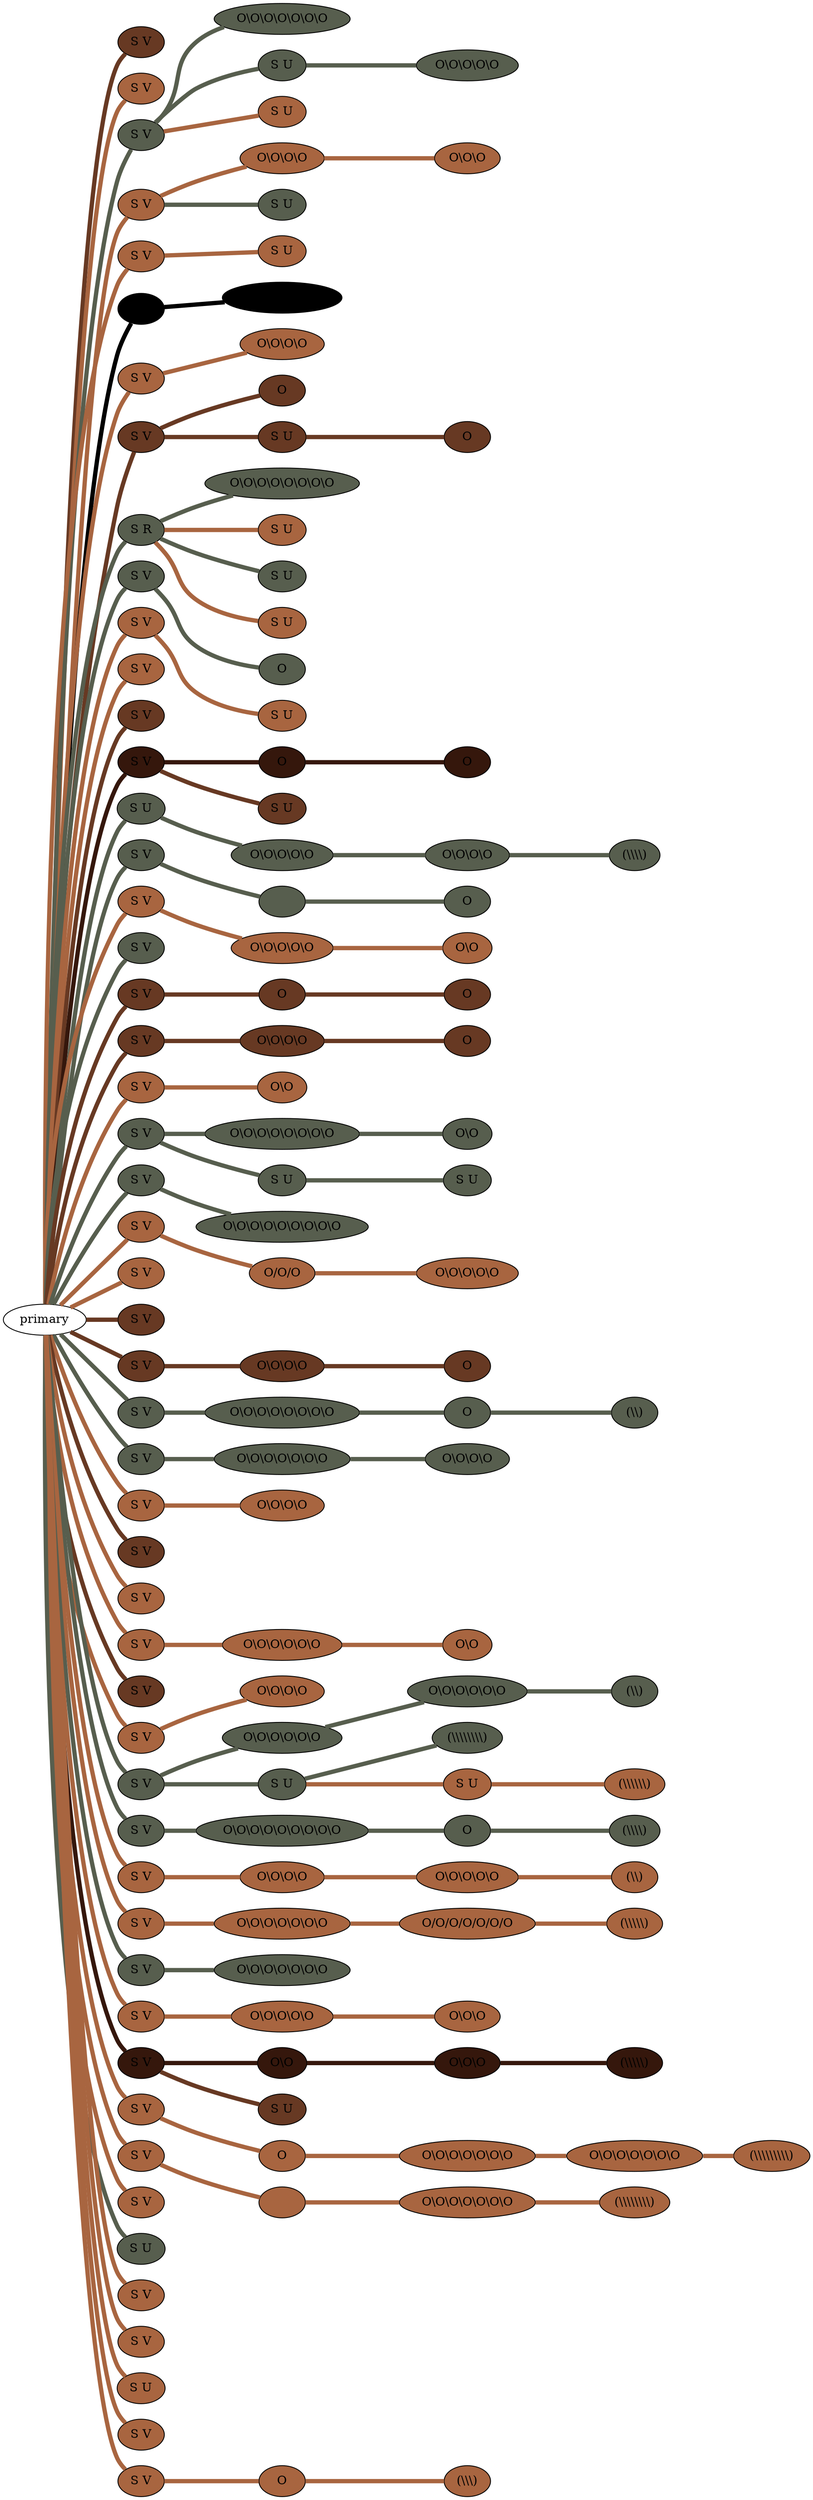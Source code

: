 graph {
 graph [rankdir=LR]
"1" [qtype="pendant_node", pendant_colors="#673923,#777777", pendant_ply="S", pendant_attach="V", pendant_length="0", label="S V", style=filled, fillcolor="#673923"]
"primary" -- "1" [qtype="pendant_link",penwidth=5,color="#673923"]
"2" [qtype="pendant_node", pendant_colors="#A86540,#777777", pendant_ply="S", pendant_attach="V", pendant_length="1", label="S V", style=filled, fillcolor="#A86540"]
"primary" -- "2" [qtype="pendant_link",penwidth=5,color="#A86540"]
"3" [qtype="pendant_node", pendant_colors="#575E4E,#A86540", pendant_ply="S", pendant_attach="V", pendant_length="11", label="S V", style=filled, fillcolor="#575E4E"]
"primary" -- "3" [qtype="pendant_link",penwidth=5,color="#575E4E"]
"3:0" [qtype="knot_node", knot_value="7", knot_type="S", knot_position="6.5", knot_spin="Z", label="O\\O\\O\\O\\O\\O\\O", style=filled, fillcolor="#575E4E"]
"3" -- "3:0" [qtype="knot_link",penwidth=5,color="#575E4E"]
"3s1" [qtype="pendant_node", pendant_colors="#575E4E", pendant_ply="S", pendant_attach="U", pendant_length="14", label="S U", style=filled, fillcolor="#575E4E"]
"3" -- "3s1" [qtype="pendant_link",penwidth=5,color="#575E4E"]
"3s1:0" [qtype="knot_node", knot_value="5", knot_type="S", knot_position="9.5", knot_spin="Z", label="O\\O\\O\\O\\O", style=filled, fillcolor="#575E4E"]
"3s1" -- "3s1:0" [qtype="knot_link",penwidth=5,color="#575E4E"]
"3s2" [qtype="pendant_node", pendant_colors="#A86540", pendant_ply="S", pendant_attach="U", pendant_length="13", label="S U", style=filled, fillcolor="#A86540"]
"3" -- "3s2" [qtype="pendant_link",penwidth=5,color="#A86540"]
"4" [qtype="pendant_node", pendant_colors="#A86540", pendant_ply="S", pendant_attach="V", pendant_length="16", label="S V", style=filled, fillcolor="#A86540"]
"primary" -- "4" [qtype="pendant_link",penwidth=5,color="#A86540"]
"4:0" [qtype="knot_node", knot_value="4", knot_type="S", knot_position="6.5", knot_spin="Z", label="O\\O\\O\\O", style=filled, fillcolor="#A86540"]
"4" -- "4:0" [qtype="knot_link",penwidth=5,color="#A86540"]
"4:1" [qtype="knot_node", knot_value="3", knot_type="S", knot_position="13.0", knot_spin="Z", label="O\\O\\O", style=filled, fillcolor="#A86540"]
"4:0" -- "4:1" [qtype="knot_link",penwidth=5,color="#A86540"]
"4s1" [qtype="pendant_node", pendant_colors="#575E4E", pendant_ply="S", pendant_attach="U", pendant_length="0", label="S U", style=filled, fillcolor="#575E4E"]
"4" -- "4s1" [qtype="pendant_link",penwidth=5,color="#575E4E"]
"5" [qtype="pendant_node", pendant_colors="#A86540", pendant_ply="S", pendant_attach="V", pendant_length="2", label="S V", style=filled, fillcolor="#A86540"]
"primary" -- "5" [qtype="pendant_link",penwidth=5,color="#A86540"]
"5s1" [qtype="pendant_node", pendant_colors="#A86540", pendant_ply="S", pendant_attach="U", pendant_length="11", label="S U", style=filled, fillcolor="#A86540"]
"5" -- "5s1" [qtype="pendant_link",penwidth=5,color="#A86540"]
"6" [qtype="pendant_node", pendant_colors="#000000,#575E4E", pendant_ply="S", pendant_attach="V", pendant_length="8", label="S V", style=filled, fillcolor="#000000"]
"primary" -- "6" [qtype="pendant_link",penwidth=5,color="#000000"]
"6:0" [qtype="knot_node", knot_value="6", knot_type="S", knot_position="6.5", knot_spin="Z", label="O\\O\\O\\O\\O\\O", style=filled, fillcolor="#000000"]
"6" -- "6:0" [qtype="knot_link",penwidth=5,color="#000000"]
"7" [qtype="pendant_node", pendant_colors="#A86540", pendant_ply="S", pendant_attach="V", pendant_length="8", label="S V", style=filled, fillcolor="#A86540"]
"primary" -- "7" [qtype="pendant_link",penwidth=5,color="#A86540"]
"7:0" [qtype="knot_node", knot_value="4", knot_type="S", knot_position="5.5", knot_spin="Z", label="O\\O\\O\\O", style=filled, fillcolor="#A86540"]
"7" -- "7:0" [qtype="knot_link",penwidth=5,color="#A86540"]
"8" [qtype="pendant_node", pendant_colors="#673923,#777777", pendant_ply="S", pendant_attach="V", pendant_length="5", label="S V", style=filled, fillcolor="#673923"]
"primary" -- "8" [qtype="pendant_link",penwidth=5,color="#673923"]
"8:0" [qtype="knot_node", knot_value="1", knot_type="S", knot_position="2.0", knot_spin="Z", label="O", style=filled, fillcolor="#673923"]
"8" -- "8:0" [qtype="knot_link",penwidth=5,color="#673923"]
"8s1" [qtype="pendant_node", pendant_colors="#673923", pendant_ply="S", pendant_attach="U", pendant_length="12", label="S U", style=filled, fillcolor="#673923"]
"8" -- "8s1" [qtype="pendant_link",penwidth=5,color="#673923"]
"8s1:0" [qtype="knot_node", knot_value="1", knot_type="S", knot_position="8.5", knot_spin="Z", label="O", style=filled, fillcolor="#673923"]
"8s1" -- "8s1:0" [qtype="knot_link",penwidth=5,color="#673923"]
"9" [qtype="pendant_node", pendant_colors="#575E4E,#A86540", pendant_ply="S", pendant_attach="R", pendant_length="8", label="S R", style=filled, fillcolor="#575E4E"]
"primary" -- "9" [qtype="pendant_link",penwidth=5,color="#575E4E"]
"9:0" [qtype="knot_node", knot_value="8", knot_type="S", knot_position="6.0", knot_spin="Z", label="O\\O\\O\\O\\O\\O\\O\\O", style=filled, fillcolor="#575E4E"]
"9" -- "9:0" [qtype="knot_link",penwidth=5,color="#575E4E"]
"9s1" [qtype="pendant_node", pendant_colors="#A86540,#777777", pendant_ply="S", pendant_attach="U", pendant_length="3", label="S U", style=filled, fillcolor="#A86540"]
"9" -- "9s1" [qtype="pendant_link",penwidth=5,color="#A86540"]
"9s2" [qtype="pendant_node", pendant_colors="#575E4E,#A86540", pendant_ply="S", pendant_attach="U", pendant_length="5", label="S U", style=filled, fillcolor="#575E4E"]
"9" -- "9s2" [qtype="pendant_link",penwidth=5,color="#575E4E"]
"9s3" [qtype="pendant_node", pendant_colors="#A86540", pendant_ply="S", pendant_attach="U", pendant_length="8", label="S U", style=filled, fillcolor="#A86540"]
"9" -- "9s3" [qtype="pendant_link",penwidth=5,color="#A86540"]
"10" [qtype="pendant_node", pendant_colors="#575E4E,#777777", pendant_ply="S", pendant_attach="V", pendant_length="9", label="S V", style=filled, fillcolor="#575E4E"]
"primary" -- "10" [qtype="pendant_link",penwidth=5,color="#575E4E"]
"10:0" [qtype="knot_node", knot_value="1", knot_type="S", knot_position="5.5", knot_spin="Z", label="O", style=filled, fillcolor="#575E4E"]
"10" -- "10:0" [qtype="knot_link",penwidth=5,color="#575E4E"]
"11" [qtype="pendant_node", pendant_colors="#A86540", pendant_ply="S", pendant_attach="V", pendant_length="5", label="S V", style=filled, fillcolor="#A86540"]
"primary" -- "11" [qtype="pendant_link",penwidth=5,color="#A86540"]
"11s1" [qtype="pendant_node", pendant_colors="#A86540", pendant_ply="S", pendant_attach="U", pendant_length="0", label="S U", style=filled, fillcolor="#A86540"]
"11" -- "11s1" [qtype="pendant_link",penwidth=5,color="#A86540"]
"12" [qtype="pendant_node", pendant_colors="#A86540", pendant_ply="S", pendant_attach="V", pendant_length="4", label="S V", style=filled, fillcolor="#A86540"]
"primary" -- "12" [qtype="pendant_link",penwidth=5,color="#A86540"]
"13" [qtype="pendant_node", pendant_colors="#673923", pendant_ply="S", pendant_attach="V", pendant_length="2", label="S V", style=filled, fillcolor="#673923"]
"primary" -- "13" [qtype="pendant_link",penwidth=5,color="#673923"]
"14" [qtype="pendant_node", pendant_colors="#35170C,#A86540", pendant_ply="S", pendant_attach="V", pendant_length="8", label="S V", style=filled, fillcolor="#35170C"]
"primary" -- "14" [qtype="pendant_link",penwidth=5,color="#35170C"]
"14:0" [qtype="knot_node", knot_value="1", knot_type="S", knot_position="2.0", knot_spin="Z", label="O", style=filled, fillcolor="#35170C"]
"14" -- "14:0" [qtype="knot_link",penwidth=5,color="#35170C"]
"14:1" [qtype="knot_node", knot_value="1", knot_type="S", knot_position="5.5", knot_spin="Z", label="O", style=filled, fillcolor="#35170C"]
"14:0" -- "14:1" [qtype="knot_link",penwidth=5,color="#35170C"]
"14s1" [qtype="pendant_node", pendant_colors="#673923", pendant_ply="S", pendant_attach="U", pendant_length="2", label="S U", style=filled, fillcolor="#673923"]
"14" -- "14s1" [qtype="pendant_link",penwidth=5,color="#673923"]
"15" [qtype="pendant_node", pendant_colors="#575E4E,#777777", pendant_ply="S", pendant_attach="U", pendant_length="16", label="S U", style=filled, fillcolor="#575E4E"]
"primary" -- "15" [qtype="pendant_link",penwidth=5,color="#575E4E"]
"15:0" [qtype="knot_node", knot_value="5", knot_type="S", knot_position="4.5", knot_spin="Z", label="O\\O\\O\\O\\O", style=filled, fillcolor="#575E4E"]
"15" -- "15:0" [qtype="knot_link",penwidth=5,color="#575E4E"]
"15:1" [qtype="knot_node", knot_value="4", knot_type="S", knot_position="11.5", knot_spin="Z", label="O\\O\\O\\O", style=filled, fillcolor="#575E4E"]
"15:0" -- "15:1" [qtype="knot_link",penwidth=5,color="#575E4E"]
"15:2" [qtype="knot_node", knot_value="4", knot_type="L", knot_position="15.5", knot_spin="Z", label="(\\\\\\\\)", style=filled, fillcolor="#575E4E"]
"15:1" -- "15:2" [qtype="knot_link",penwidth=5,color="#575E4E"]
"16" [qtype="pendant_node", pendant_colors="#575E4E,#777777", pendant_ply="S", pendant_attach="V", pendant_length="13", label="S V", style=filled, fillcolor="#575E4E"]
"primary" -- "16" [qtype="pendant_link",penwidth=5,color="#575E4E"]
"16:0" [qtype="knot_node", knot_value="5", knot_type="", knot_position="5.5", knot_spin="Z", label="", style=filled, fillcolor="#575E4E"]
"16" -- "16:0" [qtype="knot_link",penwidth=5,color="#575E4E"]
"16:1" [qtype="knot_node", knot_value="1", knot_type="S", knot_position="12.5", knot_spin="Z", label="O", style=filled, fillcolor="#575E4E"]
"16:0" -- "16:1" [qtype="knot_link",penwidth=5,color="#575E4E"]
"17" [qtype="pendant_node", pendant_colors="#A86540", pendant_ply="S", pendant_attach="V", pendant_length="15", label="S V", style=filled, fillcolor="#A86540"]
"primary" -- "17" [qtype="pendant_link",penwidth=5,color="#A86540"]
"17:0" [qtype="knot_node", knot_value="5", knot_type="S", knot_position="6.0", knot_spin="Z", label="O\\O\\O\\O\\O", style=filled, fillcolor="#A86540"]
"17" -- "17:0" [qtype="knot_link",penwidth=5,color="#A86540"]
"17:1" [qtype="knot_node", knot_value="2", knot_type="S", knot_position="13.0", knot_spin="Z", label="O\\O", style=filled, fillcolor="#A86540"]
"17:0" -- "17:1" [qtype="knot_link",penwidth=5,color="#A86540"]
"18" [qtype="pendant_node", pendant_colors="#575E4E,#777777", pendant_ply="S", pendant_attach="V", pendant_length="10", label="S V", style=filled, fillcolor="#575E4E"]
"primary" -- "18" [qtype="pendant_link",penwidth=5,color="#575E4E"]
"19" [qtype="pendant_node", pendant_colors="#673923,#777777", pendant_ply="S", pendant_attach="V", pendant_length="17", label="S V", style=filled, fillcolor="#673923"]
"primary" -- "19" [qtype="pendant_link",penwidth=5,color="#673923"]
"19:0" [qtype="knot_node", knot_value="1", knot_type="S", knot_position="6.0", knot_spin="Z", label="O", style=filled, fillcolor="#673923"]
"19" -- "19:0" [qtype="knot_link",penwidth=5,color="#673923"]
"19:1" [qtype="knot_node", knot_value="1", knot_type="S", knot_position="13.0", knot_spin="Z", label="O", style=filled, fillcolor="#673923"]
"19:0" -- "19:1" [qtype="knot_link",penwidth=5,color="#673923"]
"20" [qtype="pendant_node", pendant_colors="#673923,#777777", pendant_ply="S", pendant_attach="V", pendant_length="17", label="S V", style=filled, fillcolor="#673923"]
"primary" -- "20" [qtype="pendant_link",penwidth=5,color="#673923"]
"20:0" [qtype="knot_node", knot_value="4", knot_type="S", knot_position="6.5", knot_spin="Z", label="O\\O\\O\\O", style=filled, fillcolor="#673923"]
"20" -- "20:0" [qtype="knot_link",penwidth=5,color="#673923"]
"20:1" [qtype="knot_node", knot_value="1", knot_type="S", knot_position="14.0", knot_spin="Z", label="O", style=filled, fillcolor="#673923"]
"20:0" -- "20:1" [qtype="knot_link",penwidth=5,color="#673923"]
"21" [qtype="pendant_node", pendant_colors="#A86540", pendant_ply="S", pendant_attach="V", pendant_length="8", label="S V", style=filled, fillcolor="#A86540"]
"primary" -- "21" [qtype="pendant_link",penwidth=5,color="#A86540"]
"21:0" [qtype="knot_node", knot_value="2", knot_type="S", knot_position="6.5", knot_spin="Z", label="O\\O", style=filled, fillcolor="#A86540"]
"21" -- "21:0" [qtype="knot_link",penwidth=5,color="#A86540"]
"22" [qtype="pendant_node", pendant_colors="#575E4E,#777777", pendant_ply="S", pendant_attach="V", pendant_length="17", label="S V", style=filled, fillcolor="#575E4E"]
"primary" -- "22" [qtype="pendant_link",penwidth=5,color="#575E4E"]
"22:0" [qtype="knot_node", knot_value="8", knot_type="S", knot_position="6.5", knot_spin="Z", label="O\\O\\O\\O\\O\\O\\O\\O", style=filled, fillcolor="#575E4E"]
"22" -- "22:0" [qtype="knot_link",penwidth=5,color="#575E4E"]
"22:1" [qtype="knot_node", knot_value="2", knot_type="S", knot_position="14.0", knot_spin="Z", label="O\\O", style=filled, fillcolor="#575E4E"]
"22:0" -- "22:1" [qtype="knot_link",penwidth=5,color="#575E4E"]
"22s1" [qtype="pendant_node", pendant_colors="#575E4E", pendant_ply="S", pendant_attach="U", pendant_length="5", label="S U", style=filled, fillcolor="#575E4E"]
"22" -- "22s1" [qtype="pendant_link",penwidth=5,color="#575E4E"]
"22s1s1" [qtype="pendant_node", pendant_colors="#575E4E", pendant_ply="S", pendant_attach="U", pendant_length="3", label="S U", style=filled, fillcolor="#575E4E"]
"22s1" -- "22s1s1" [qtype="pendant_link",penwidth=5,color="#575E4E"]
"23" [qtype="pendant_node", pendant_colors="#575E4E,#777777", pendant_ply="S", pendant_attach="V", pendant_length="13", label="S V", style=filled, fillcolor="#575E4E"]
"primary" -- "23" [qtype="pendant_link",penwidth=5,color="#575E4E"]
"23:0" [qtype="knot_node", knot_value="9", knot_type="S", knot_position="6.0", knot_spin="Z", label="O\\O\\O\\O\\O\\O\\O\\O\\O", style=filled, fillcolor="#575E4E"]
"23" -- "23:0" [qtype="knot_link",penwidth=5,color="#575E4E"]
"24" [qtype="pendant_node", pendant_colors="#A86540", pendant_ply="S", pendant_attach="V", pendant_length="16", label="S V", style=filled, fillcolor="#A86540"]
"primary" -- "24" [qtype="pendant_link",penwidth=5,color="#A86540"]
"24:0" [qtype="knot_node", knot_value="3", knot_type="S", knot_position="5.5", knot_spin="S", label="O/O/O", style=filled, fillcolor="#A86540"]
"24" -- "24:0" [qtype="knot_link",penwidth=5,color="#A86540"]
"24:1" [qtype="knot_node", knot_value="5", knot_type="S", knot_position="12.5", knot_spin="Z", label="O\\O\\O\\O\\O", style=filled, fillcolor="#A86540"]
"24:0" -- "24:1" [qtype="knot_link",penwidth=5,color="#A86540"]
"25" [qtype="pendant_node", pendant_colors="#A86540", pendant_ply="S", pendant_attach="V", pendant_length="1", label="S V", style=filled, fillcolor="#A86540"]
"primary" -- "25" [qtype="pendant_link",penwidth=5,color="#A86540"]
"26" [qtype="pendant_node", pendant_colors="#673923,#A86540", pendant_ply="S", pendant_attach="V", pendant_length="1", label="S V", style=filled, fillcolor="#673923"]
"primary" -- "26" [qtype="pendant_link",penwidth=5,color="#673923"]
"27" [qtype="pendant_node", pendant_colors="#673923,#A86540", pendant_ply="S", pendant_attach="V", pendant_length="20", label="S V", style=filled, fillcolor="#673923"]
"primary" -- "27" [qtype="pendant_link",penwidth=5,color="#673923"]
"27:0" [qtype="knot_node", knot_value="4", knot_type="S", knot_position="5.5", knot_spin="Z", label="O\\O\\O\\O", style=filled, fillcolor="#673923"]
"27" -- "27:0" [qtype="knot_link",penwidth=5,color="#673923"]
"27:1" [qtype="knot_node", knot_value="1", knot_type="S", knot_position="14.0", knot_spin="S", label="O", style=filled, fillcolor="#673923"]
"27:0" -- "27:1" [qtype="knot_link",penwidth=5,color="#673923"]
"28" [qtype="pendant_node", pendant_colors="#575E4E,#A86540", pendant_ply="S", pendant_attach="V", pendant_length="29", label="S V", style=filled, fillcolor="#575E4E"]
"primary" -- "28" [qtype="pendant_link",penwidth=5,color="#575E4E"]
"28:0" [qtype="knot_node", knot_value="8", knot_type="S", knot_position="5.5", knot_spin="Z", label="O\\O\\O\\O\\O\\O\\O\\O", style=filled, fillcolor="#575E4E"]
"28" -- "28:0" [qtype="knot_link",penwidth=5,color="#575E4E"]
"28:1" [qtype="knot_node", knot_value="1", knot_type="S", knot_position="13.5", knot_spin="Z", label="O", style=filled, fillcolor="#575E4E"]
"28:0" -- "28:1" [qtype="knot_link",penwidth=5,color="#575E4E"]
"28:2" [qtype="knot_node", knot_value="2", knot_type="L", knot_position="20.5", knot_spin="Z", label="(\\\\)", style=filled, fillcolor="#575E4E"]
"28:1" -- "28:2" [qtype="knot_link",penwidth=5,color="#575E4E"]
"29" [qtype="pendant_node", pendant_colors="#575E4E,#A86540", pendant_ply="S", pendant_attach="V", pendant_length="14", label="S V", style=filled, fillcolor="#575E4E"]
"primary" -- "29" [qtype="pendant_link",penwidth=5,color="#575E4E"]
"29:0" [qtype="knot_node", knot_value="7", knot_type="S", knot_position="6.0", knot_spin="Z", label="O\\O\\O\\O\\O\\O\\O", style=filled, fillcolor="#575E4E"]
"29" -- "29:0" [qtype="knot_link",penwidth=5,color="#575E4E"]
"29:1" [qtype="knot_node", knot_value="4", knot_type="S", knot_position="13.0", knot_spin="Z", label="O\\O\\O\\O", style=filled, fillcolor="#575E4E"]
"29:0" -- "29:1" [qtype="knot_link",penwidth=5,color="#575E4E"]
"30" [qtype="pendant_node", pendant_colors="#A86540", pendant_ply="S", pendant_attach="V", pendant_length="9", label="S V", style=filled, fillcolor="#A86540"]
"primary" -- "30" [qtype="pendant_link",penwidth=5,color="#A86540"]
"30:0" [qtype="knot_node", knot_value="4", knot_type="S", knot_position="5.5", knot_spin="Z", label="O\\O\\O\\O", style=filled, fillcolor="#A86540"]
"30" -- "30:0" [qtype="knot_link",penwidth=5,color="#A86540"]
"31" [qtype="pendant_node", pendant_colors="#673923,#A86540", pendant_ply="S", pendant_attach="V", pendant_length="3", label="S V", style=filled, fillcolor="#673923"]
"primary" -- "31" [qtype="pendant_link",penwidth=5,color="#673923"]
"32" [qtype="pendant_node", pendant_colors="#A86540", pendant_ply="S", pendant_attach="V", pendant_length="4", label="S V", style=filled, fillcolor="#A86540"]
"primary" -- "32" [qtype="pendant_link",penwidth=5,color="#A86540"]
"33" [qtype="pendant_node", pendant_colors="#A86540", pendant_ply="S", pendant_attach="V", pendant_length="15", label="S V", style=filled, fillcolor="#A86540"]
"primary" -- "33" [qtype="pendant_link",penwidth=5,color="#A86540"]
"33:0" [qtype="knot_node", knot_value="6", knot_type="S", knot_position="6.5", knot_spin="Z", label="O\\O\\O\\O\\O\\O", style=filled, fillcolor="#A86540"]
"33" -- "33:0" [qtype="knot_link",penwidth=5,color="#A86540"]
"33:1" [qtype="knot_node", knot_value="2", knot_type="S", knot_position="14.0", knot_spin="Z", label="O\\O", style=filled, fillcolor="#A86540"]
"33:0" -- "33:1" [qtype="knot_link",penwidth=5,color="#A86540"]
"34" [qtype="pendant_node", pendant_colors="#673923,#A86540", pendant_ply="S", pendant_attach="V", pendant_length="4", label="S V", style=filled, fillcolor="#673923"]
"primary" -- "34" [qtype="pendant_link",penwidth=5,color="#673923"]
"35" [qtype="pendant_node", pendant_colors="#A86540", pendant_ply="S", pendant_attach="V", pendant_length="28", label="S V", style=filled, fillcolor="#A86540"]
"primary" -- "35" [qtype="pendant_link",penwidth=5,color="#A86540"]
"35:0" [qtype="knot_node", knot_value="4", knot_type="S", knot_position="6.0", knot_spin="Z", label="O\\O\\O\\O", style=filled, fillcolor="#A86540"]
"35" -- "35:0" [qtype="knot_link",penwidth=5,color="#A86540"]
"36" [qtype="pendant_node", pendant_colors="#575E4E,#A86540", pendant_ply="S", pendant_attach="V", pendant_length="30", label="S V", style=filled, fillcolor="#575E4E"]
"primary" -- "36" [qtype="pendant_link",penwidth=5,color="#575E4E"]
"36:0" [qtype="knot_node", knot_value="6", knot_type="S", knot_position="6.5", knot_spin="Z", label="O\\O\\O\\O\\O\\O", style=filled, fillcolor="#575E4E"]
"36" -- "36:0" [qtype="knot_link",penwidth=5,color="#575E4E"]
"36:1" [qtype="knot_node", knot_value="6", knot_type="S", knot_position="13.5", knot_spin="Z", label="O\\O\\O\\O\\O\\O", style=filled, fillcolor="#575E4E"]
"36:0" -- "36:1" [qtype="knot_link",penwidth=5,color="#575E4E"]
"36:2" [qtype="knot_node", knot_value="2", knot_type="L", knot_position="20.5", knot_spin="Z", label="(\\\\)", style=filled, fillcolor="#575E4E"]
"36:1" -- "36:2" [qtype="knot_link",penwidth=5,color="#575E4E"]
"36s1" [qtype="pendant_node", pendant_colors="#575E4E,#A86540", pendant_ply="S", pendant_attach="U", pendant_length="15", label="S U", style=filled, fillcolor="#575E4E"]
"36" -- "36s1" [qtype="pendant_link",penwidth=5,color="#575E4E"]
"36s1:0" [qtype="knot_node", knot_value="8", knot_type="L", knot_position="9.5", knot_spin="Z", label="(\\\\\\\\\\\\\\\\)", style=filled, fillcolor="#575E4E"]
"36s1" -- "36s1:0" [qtype="knot_link",penwidth=5,color="#575E4E"]
"36s1s1" [qtype="pendant_node", pendant_colors="#A86540,#575E4E", pendant_ply="S", pendant_attach="U", pendant_length="19", label="S U", style=filled, fillcolor="#A86540"]
"36s1" -- "36s1s1" [qtype="pendant_link",penwidth=5,color="#A86540"]
"36s1s1:0" [qtype="knot_node", knot_value="6", knot_type="L", knot_position="9.0", knot_spin="Z", label="(\\\\\\\\\\\\)", style=filled, fillcolor="#A86540"]
"36s1s1" -- "36s1s1:0" [qtype="knot_link",penwidth=5,color="#A86540"]
"37" [qtype="pendant_node", pendant_colors="#575E4E,#A86540", pendant_ply="S", pendant_attach="V", pendant_length="30", label="S V", style=filled, fillcolor="#575E4E"]
"primary" -- "37" [qtype="pendant_link",penwidth=5,color="#575E4E"]
"37:0" [qtype="knot_node", knot_value="9", knot_type="S", knot_position="6.0", knot_spin="Z", label="O\\O\\O\\O\\O\\O\\O\\O\\O", style=filled, fillcolor="#575E4E"]
"37" -- "37:0" [qtype="knot_link",penwidth=5,color="#575E4E"]
"37:1" [qtype="knot_node", knot_value="1", knot_type="S", knot_position="13.5", knot_spin="Z", label="O", style=filled, fillcolor="#575E4E"]
"37:0" -- "37:1" [qtype="knot_link",penwidth=5,color="#575E4E"]
"37:2" [qtype="knot_node", knot_value="4", knot_type="L", knot_position="20.0", knot_spin="Z", label="(\\\\\\\\)", style=filled, fillcolor="#575E4E"]
"37:1" -- "37:2" [qtype="knot_link",penwidth=5,color="#575E4E"]
"38" [qtype="pendant_node", pendant_colors="#A86540", pendant_ply="S", pendant_attach="V", pendant_length="22", label="S V", style=filled, fillcolor="#A86540"]
"primary" -- "38" [qtype="pendant_link",penwidth=5,color="#A86540"]
"38:0" [qtype="knot_node", knot_value="4", knot_type="S", knot_position="6.0", knot_spin="Z", label="O\\O\\O\\O", style=filled, fillcolor="#A86540"]
"38" -- "38:0" [qtype="knot_link",penwidth=5,color="#A86540"]
"38:1" [qtype="knot_node", knot_value="5", knot_type="S", knot_position="13.5", knot_spin="Z", label="O\\O\\O\\O\\O", style=filled, fillcolor="#A86540"]
"38:0" -- "38:1" [qtype="knot_link",penwidth=5,color="#A86540"]
"38:2" [qtype="knot_node", knot_value="2", knot_type="L", knot_position="20.0", knot_spin="Z", label="(\\\\)", style=filled, fillcolor="#A86540"]
"38:1" -- "38:2" [qtype="knot_link",penwidth=5,color="#A86540"]
"39" [qtype="pendant_node", pendant_colors="#A86540,#575E4E", pendant_ply="S", pendant_attach="V", pendant_length="29", label="S V", style=filled, fillcolor="#A86540"]
"primary" -- "39" [qtype="pendant_link",penwidth=5,color="#A86540"]
"39:0" [qtype="knot_node", knot_value="7", knot_type="S", knot_position="5.5", knot_spin="Z", label="O\\O\\O\\O\\O\\O\\O", style=filled, fillcolor="#A86540"]
"39" -- "39:0" [qtype="knot_link",penwidth=5,color="#A86540"]
"39:1" [qtype="knot_node", knot_value="7", knot_type="S", knot_position="13.5", knot_spin="S", label="O/O/O/O/O/O/O", style=filled, fillcolor="#A86540"]
"39:0" -- "39:1" [qtype="knot_link",penwidth=5,color="#A86540"]
"39:2" [qtype="knot_node", knot_value="5", knot_type="L", knot_position="20.0", knot_spin="Z", label="(\\\\\\\\\\)", style=filled, fillcolor="#A86540"]
"39:1" -- "39:2" [qtype="knot_link",penwidth=5,color="#A86540"]
"40" [qtype="pendant_node", pendant_colors="#575E4E,#777777", pendant_ply="S", pendant_attach="V", pendant_length="14", label="S V", style=filled, fillcolor="#575E4E"]
"primary" -- "40" [qtype="pendant_link",penwidth=5,color="#575E4E"]
"40:0" [qtype="knot_node", knot_value="7", knot_type="S", knot_position="5.5", knot_spin="Z", label="O\\O\\O\\O\\O\\O\\O", style=filled, fillcolor="#575E4E"]
"40" -- "40:0" [qtype="knot_link",penwidth=5,color="#575E4E"]
"41" [qtype="pendant_node", pendant_colors="#A86540", pendant_ply="S", pendant_attach="V", pendant_length="20", label="S V", style=filled, fillcolor="#A86540"]
"primary" -- "41" [qtype="pendant_link",penwidth=5,color="#A86540"]
"41:0" [qtype="knot_node", knot_value="5", knot_type="S", knot_position="6.0", knot_spin="Z", label="O\\O\\O\\O\\O", style=filled, fillcolor="#A86540"]
"41" -- "41:0" [qtype="knot_link",penwidth=5,color="#A86540"]
"41:1" [qtype="knot_node", knot_value="3", knot_type="S", knot_position="14.0", knot_spin="Z", label="O\\O\\O", style=filled, fillcolor="#A86540"]
"41:0" -- "41:1" [qtype="knot_link",penwidth=5,color="#A86540"]
"42" [qtype="pendant_node", pendant_colors="#35170C,#A86540", pendant_ply="S", pendant_attach="V", pendant_length="23", label="S V", style=filled, fillcolor="#35170C"]
"primary" -- "42" [qtype="pendant_link",penwidth=5,color="#35170C"]
"42:0" [qtype="knot_node", knot_value="2", knot_type="S", knot_position="6.5", knot_spin="Z", label="O\\O", style=filled, fillcolor="#35170C"]
"42" -- "42:0" [qtype="knot_link",penwidth=5,color="#35170C"]
"42:1" [qtype="knot_node", knot_value="3", knot_type="S", knot_position="14.5", knot_spin="Z", label="O\\O\\O", style=filled, fillcolor="#35170C"]
"42:0" -- "42:1" [qtype="knot_link",penwidth=5,color="#35170C"]
"42:2" [qtype="knot_node", knot_value="5", knot_type="L", knot_position="21.5", knot_spin="Z", label="(\\\\\\\\\\)", style=filled, fillcolor="#35170C"]
"42:1" -- "42:2" [qtype="knot_link",penwidth=5,color="#35170C"]
"42s1" [qtype="pendant_node", pendant_colors="#673923", pendant_ply="S", pendant_attach="U", pendant_length="9", label="S U", style=filled, fillcolor="#673923"]
"42" -- "42s1" [qtype="pendant_link",penwidth=5,color="#673923"]
"43" [qtype="pendant_node", pendant_colors="#A86540", pendant_ply="S", pendant_attach="V", pendant_length="23", label="S V", style=filled, fillcolor="#A86540"]
"primary" -- "43" [qtype="pendant_link",penwidth=5,color="#A86540"]
"43:0" [qtype="knot_node", knot_value="1", knot_type="S", knot_position="1.5", knot_spin="Z", label="O", style=filled, fillcolor="#A86540"]
"43" -- "43:0" [qtype="knot_link",penwidth=5,color="#A86540"]
"43:1" [qtype="knot_node", knot_value="7", knot_type="S", knot_position="6.0", knot_spin="Z", label="O\\O\\O\\O\\O\\O\\O", style=filled, fillcolor="#A86540"]
"43:0" -- "43:1" [qtype="knot_link",penwidth=5,color="#A86540"]
"43:2" [qtype="knot_node", knot_value="7", knot_type="S", knot_position="14.5", knot_spin="Z", label="O\\O\\O\\O\\O\\O\\O", style=filled, fillcolor="#A86540"]
"43:1" -- "43:2" [qtype="knot_link",penwidth=5,color="#A86540"]
"43:3" [qtype="knot_node", knot_value="9", knot_type="L", knot_position="21.5", knot_spin="Z", label="(\\\\\\\\\\\\\\\\\\)", style=filled, fillcolor="#A86540"]
"43:2" -- "43:3" [qtype="knot_link",penwidth=5,color="#A86540"]
"44" [qtype="pendant_node", pendant_colors="#A86540", pendant_ply="S", pendant_attach="V", pendant_length="25", label="S V", style=filled, fillcolor="#A86540"]
"primary" -- "44" [qtype="pendant_link",penwidth=5,color="#A86540"]
"44:0" [qtype="knot_node", knot_value="1", knot_type="URNS?L", knot_position="0", knot_spin="Z", label="", style=filled, fillcolor="#A86540"]
"44" -- "44:0" [qtype="knot_link",penwidth=5,color="#A86540"]
"44:1" [qtype="knot_node", knot_value="7", knot_type="S", knot_position="14.5", knot_spin="Z", label="O\\O\\O\\O\\O\\O\\O", style=filled, fillcolor="#A86540"]
"44:0" -- "44:1" [qtype="knot_link",penwidth=5,color="#A86540"]
"44:2" [qtype="knot_node", knot_value="8", knot_type="L", knot_position="21.5", knot_spin="Z", label="(\\\\\\\\\\\\\\\\)", style=filled, fillcolor="#A86540"]
"44:1" -- "44:2" [qtype="knot_link",penwidth=5,color="#A86540"]
"45" [qtype="pendant_node", pendant_colors="#A86540", pendant_ply="S", pendant_attach="V", pendant_length="0", label="S V", style=filled, fillcolor="#A86540"]
"primary" -- "45" [qtype="pendant_link",penwidth=5,color="#A86540"]
"46" [qtype="pendant_node", pendant_colors="#575E4E,#A86540", pendant_ply="S", pendant_attach="U", pendant_length="16", label="S U", style=filled, fillcolor="#575E4E"]
"primary" -- "46" [qtype="pendant_link",penwidth=5,color="#575E4E"]
"47" [qtype="pendant_node", pendant_colors="#A86540,#575E4E", pendant_ply="S", pendant_attach="V", pendant_length="1", label="S V", style=filled, fillcolor="#A86540"]
"primary" -- "47" [qtype="pendant_link",penwidth=5,color="#A86540"]
"48" [qtype="pendant_node", pendant_colors="#A86540", pendant_ply="S", pendant_attach="V", pendant_length="13", label="S V", style=filled, fillcolor="#A86540"]
"primary" -- "48" [qtype="pendant_link",penwidth=5,color="#A86540"]
"49" [qtype="pendant_node", pendant_colors="#A86540", pendant_ply="S", pendant_attach="U", pendant_length="0", label="S U", style=filled, fillcolor="#A86540"]
"primary" -- "49" [qtype="pendant_link",penwidth=5,color="#A86540"]
"50" [qtype="pendant_node", pendant_colors="#A86540,#575E4E", pendant_ply="S", pendant_attach="V", pendant_length="10", label="S V", style=filled, fillcolor="#A86540"]
"primary" -- "50" [qtype="pendant_link",penwidth=5,color="#A86540"]
"51" [qtype="pendant_node", pendant_colors="#A86540", pendant_ply="S", pendant_attach="V", pendant_length="29", label="S V", style=filled, fillcolor="#A86540"]
"primary" -- "51" [qtype="pendant_link",penwidth=5,color="#A86540"]
"51:0" [qtype="knot_node", knot_value="1", knot_type="S", knot_position="9.0", knot_spin="Z", label="O", style=filled, fillcolor="#A86540"]
"51" -- "51:0" [qtype="knot_link",penwidth=5,color="#A86540"]
"51:1" [qtype="knot_node", knot_value="3", knot_type="L", knot_position="15.0", knot_spin="Z", label="(\\\\\\)", style=filled, fillcolor="#A86540"]
"51:0" -- "51:1" [qtype="knot_link",penwidth=5,color="#A86540"]
}

